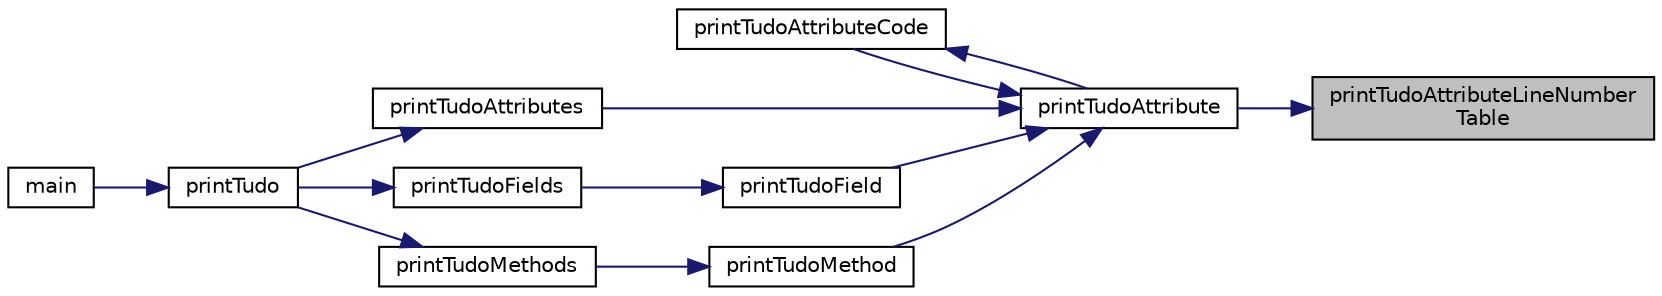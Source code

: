digraph "printTudoAttributeLineNumberTable"
{
 // LATEX_PDF_SIZE
  edge [fontname="Helvetica",fontsize="10",labelfontname="Helvetica",labelfontsize="10"];
  node [fontname="Helvetica",fontsize="10",shape=record];
  rankdir="RL";
  Node1 [label="printTudoAttributeLineNumber\lTable",height=0.2,width=0.4,color="black", fillcolor="grey75", style="filled", fontcolor="black",tooltip=" "];
  Node1 -> Node2 [dir="back",color="midnightblue",fontsize="10",style="solid"];
  Node2 [label="printTudoAttribute",height=0.2,width=0.4,color="black", fillcolor="white", style="filled",URL="$_print_tudo_8cpp.html#a811ce9d29fdfcee18bc97ed51288a20e",tooltip=" "];
  Node2 -> Node3 [dir="back",color="midnightblue",fontsize="10",style="solid"];
  Node3 [label="printTudoAttributeCode",height=0.2,width=0.4,color="black", fillcolor="white", style="filled",URL="$_print_tudo_8cpp.html#a127513c6d27c1f7e5b1e2b23a4698fc6",tooltip=" "];
  Node3 -> Node2 [dir="back",color="midnightblue",fontsize="10",style="solid"];
  Node2 -> Node4 [dir="back",color="midnightblue",fontsize="10",style="solid"];
  Node4 [label="printTudoAttributes",height=0.2,width=0.4,color="black", fillcolor="white", style="filled",URL="$_print_tudo_8cpp.html#a047220267306c94d9570ef5494b9f989",tooltip=" "];
  Node4 -> Node5 [dir="back",color="midnightblue",fontsize="10",style="solid"];
  Node5 [label="printTudo",height=0.2,width=0.4,color="black", fillcolor="white", style="filled",URL="$_print_tudo_8cpp.html#a3123949b31d0b98f5cb30fb418610232",tooltip=" "];
  Node5 -> Node6 [dir="back",color="midnightblue",fontsize="10",style="solid"];
  Node6 [label="main",height=0.2,width=0.4,color="black", fillcolor="white", style="filled",URL="$main_8cpp.html#a0ddf1224851353fc92bfbff6f499fa97",tooltip=" "];
  Node2 -> Node7 [dir="back",color="midnightblue",fontsize="10",style="solid"];
  Node7 [label="printTudoField",height=0.2,width=0.4,color="black", fillcolor="white", style="filled",URL="$_print_tudo_8cpp.html#a56df304175fbb57e8365d89a8aa92c32",tooltip=" "];
  Node7 -> Node8 [dir="back",color="midnightblue",fontsize="10",style="solid"];
  Node8 [label="printTudoFields",height=0.2,width=0.4,color="black", fillcolor="white", style="filled",URL="$_print_tudo_8cpp.html#a9e9b15e7193f58965dd914a831e53be1",tooltip=" "];
  Node8 -> Node5 [dir="back",color="midnightblue",fontsize="10",style="solid"];
  Node2 -> Node9 [dir="back",color="midnightblue",fontsize="10",style="solid"];
  Node9 [label="printTudoMethod",height=0.2,width=0.4,color="black", fillcolor="white", style="filled",URL="$_print_tudo_8cpp.html#aca33f9f66fd0cfecd1218ab919d4765a",tooltip=" "];
  Node9 -> Node10 [dir="back",color="midnightblue",fontsize="10",style="solid"];
  Node10 [label="printTudoMethods",height=0.2,width=0.4,color="black", fillcolor="white", style="filled",URL="$_print_tudo_8cpp.html#a8cac85539d7cd706247d89c0f75d7696",tooltip=" "];
  Node10 -> Node5 [dir="back",color="midnightblue",fontsize="10",style="solid"];
}
